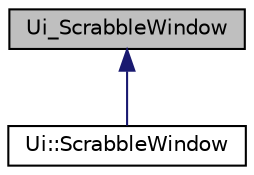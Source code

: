 digraph "Ui_ScrabbleWindow"
{
  edge [fontname="Helvetica",fontsize="10",labelfontname="Helvetica",labelfontsize="10"];
  node [fontname="Helvetica",fontsize="10",shape=record];
  Node0 [label="Ui_ScrabbleWindow",height=0.2,width=0.4,color="black", fillcolor="grey75", style="filled", fontcolor="black"];
  Node0 -> Node1 [dir="back",color="midnightblue",fontsize="10",style="solid"];
  Node1 [label="Ui::ScrabbleWindow",height=0.2,width=0.4,color="black", fillcolor="white", style="filled",URL="$classUi_1_1ScrabbleWindow.html"];
}
